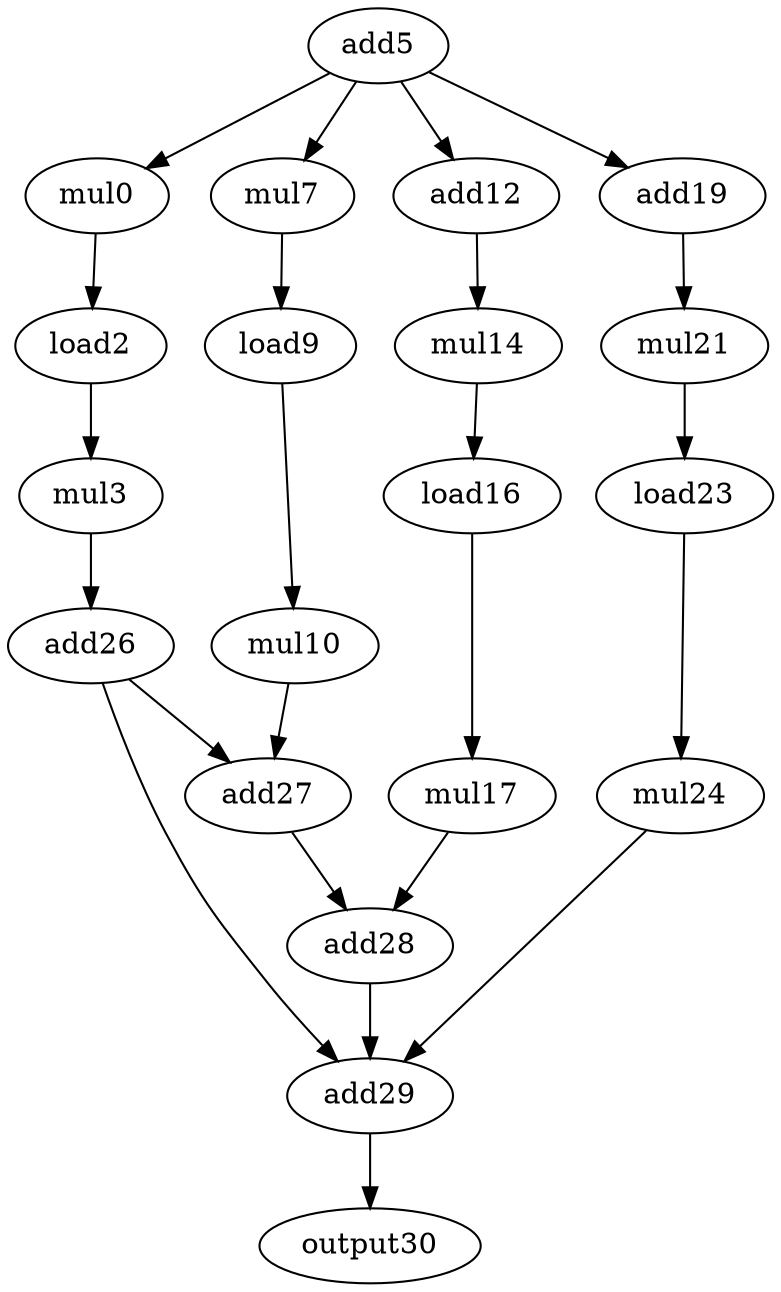 digraph G {
mul0[opcode=mul];
load2[opcode=load];
mul3[opcode=mul];
add5[opcode=add];
mul7[opcode=mul];
load9[opcode=load];
mul10[opcode=mul];
add12[opcode=add];
mul14[opcode=mul];
load16[opcode=load];
mul17[opcode=mul];
add19[opcode=add];
mul21[opcode=mul];
load23[opcode=load];
mul24[opcode=mul];
add26[opcode=add];
add27[opcode=add];
add28[opcode=add];
add29[opcode=add];
output30[opcode=output];
load2->mul3[operand=0]; //load->mul
mul3->add26[operand=0]; //mul->add
add5->mul7[operand=1]; //add->gep_mul
add5->mul0[operand=1]; //add->gep_mul
add5->add12[operand=0]; //add->add
add5->add19[operand=0]; //add->add
load9->mul10[operand=0]; //load->mul
mul10->add27[operand=1]; //mul->add
add12->mul14[operand=1]; //add->gep_mul
load16->mul17[operand=0]; //load->mul
mul17->add28[operand=1]; //mul->add
add19->mul21[operand=1]; //add->gep_mul
load23->mul24[operand=0]; //load->mul
mul24->add29[operand=1]; //mul->add
add26->add27[operand=0]; //add->add
add27->add28[operand=0]; //add->add
add28->add29[operand=0]; //add->add
add29->output30[operand=0]; //add->output
//add29->add26[operand=1]; //add->add
add26->add29
mul0->load2[operand=0]; //gep_mul->load
mul7->load9[operand=0]; //gep_mul->load
mul14->load16[operand=0]; //gep_mul->load
mul21->load23[operand=0]; //gep_mul->load
}
